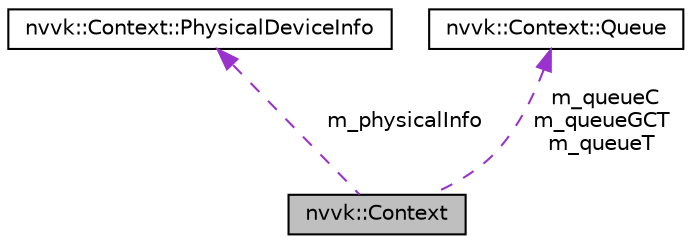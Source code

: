 digraph "nvvk::Context"
{
 // LATEX_PDF_SIZE
  edge [fontname="Helvetica",fontsize="10",labelfontname="Helvetica",labelfontsize="10"];
  node [fontname="Helvetica",fontsize="10",shape=record];
  Node1 [label="nvvk::Context",height=0.2,width=0.4,color="black", fillcolor="grey75", style="filled", fontcolor="black",tooltip=" "];
  Node2 -> Node1 [dir="back",color="darkorchid3",fontsize="10",style="dashed",label=" m_physicalInfo" ,fontname="Helvetica"];
  Node2 [label="nvvk::Context::PhysicalDeviceInfo",height=0.2,width=0.4,color="black", fillcolor="white", style="filled",URL="$structnvvk_1_1_context_1_1_physical_device_info.html",tooltip=" "];
  Node3 -> Node1 [dir="back",color="darkorchid3",fontsize="10",style="dashed",label=" m_queueC\nm_queueGCT\nm_queueT" ,fontname="Helvetica"];
  Node3 [label="nvvk::Context::Queue",height=0.2,width=0.4,color="black", fillcolor="white", style="filled",URL="$structnvvk_1_1_context_1_1_queue.html",tooltip=" "];
}
